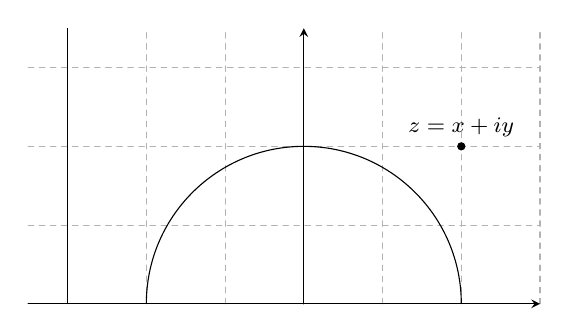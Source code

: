 \begin{tikzpicture}[line cap=round,line join=round,>=triangle 45,x=1.0cm,y=1.0cm]
	\draw [color=black!30!white,dash pattern=on 2pt off 2pt, xstep=1.0cm,ystep=1.0cm] (-3.5,0) grid (3,3.5);
	
	\draw [-stealth,color=black] (-3.5,0) -- (3,0);
	\draw [-stealth,color=black] (0,0) -- (0,3.5);

	\clip (-3.5,0) rectangle (3,3.5);
	\draw (0,0) circle (2cm);
	\draw (-3,0) -- (-3,3.5);
	\fill [color=black] (2,2) circle (1.5pt) node[above] {\footnotesize $z=x+iy$};

\end{tikzpicture}
